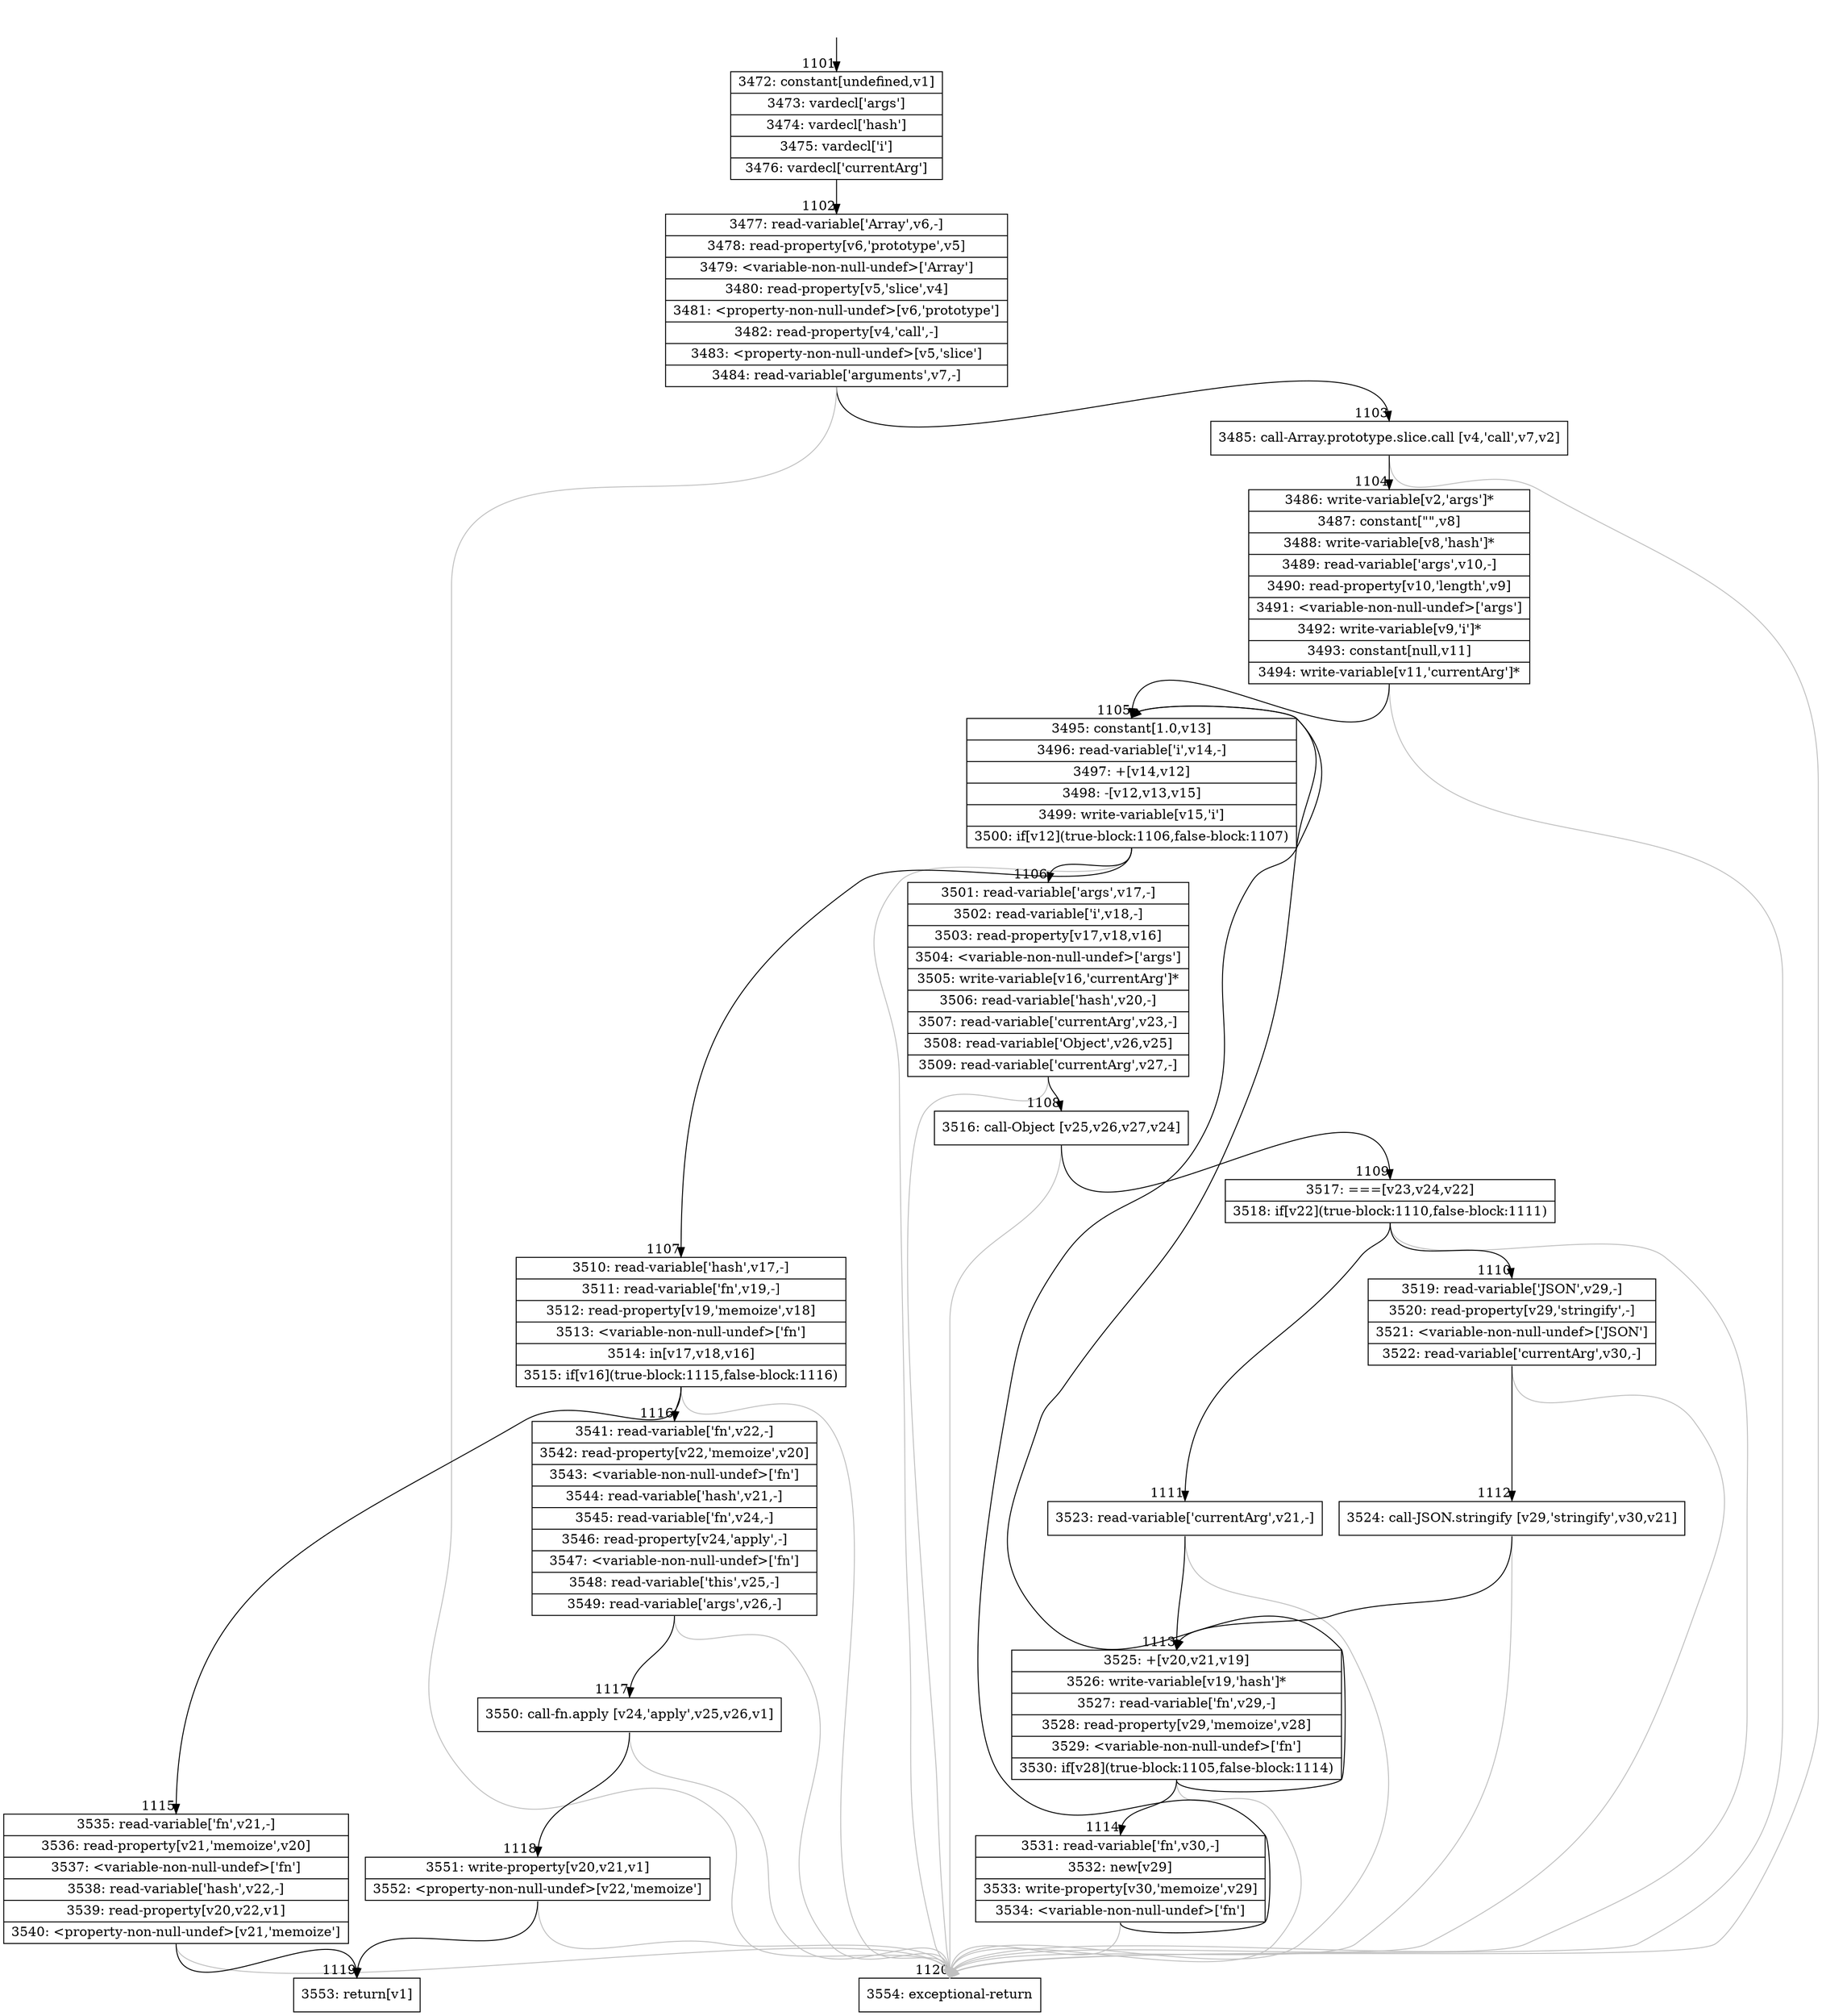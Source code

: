 digraph {
rankdir="TD"
BB_entry88[shape=none,label=""];
BB_entry88 -> BB1101 [tailport=s, headport=n, headlabel="    1101"]
BB1101 [shape=record label="{3472: constant[undefined,v1]|3473: vardecl['args']|3474: vardecl['hash']|3475: vardecl['i']|3476: vardecl['currentArg']}" ] 
BB1101 -> BB1102 [tailport=s, headport=n, headlabel="      1102"]
BB1102 [shape=record label="{3477: read-variable['Array',v6,-]|3478: read-property[v6,'prototype',v5]|3479: \<variable-non-null-undef\>['Array']|3480: read-property[v5,'slice',v4]|3481: \<property-non-null-undef\>[v6,'prototype']|3482: read-property[v4,'call',-]|3483: \<property-non-null-undef\>[v5,'slice']|3484: read-variable['arguments',v7,-]}" ] 
BB1102 -> BB1103 [tailport=s, headport=n, headlabel="      1103"]
BB1102 -> BB1120 [tailport=s, headport=n, color=gray, headlabel="      1120"]
BB1103 [shape=record label="{3485: call-Array.prototype.slice.call [v4,'call',v7,v2]}" ] 
BB1103 -> BB1104 [tailport=s, headport=n, headlabel="      1104"]
BB1103 -> BB1120 [tailport=s, headport=n, color=gray]
BB1104 [shape=record label="{3486: write-variable[v2,'args']*|3487: constant[\"\",v8]|3488: write-variable[v8,'hash']*|3489: read-variable['args',v10,-]|3490: read-property[v10,'length',v9]|3491: \<variable-non-null-undef\>['args']|3492: write-variable[v9,'i']*|3493: constant[null,v11]|3494: write-variable[v11,'currentArg']*}" ] 
BB1104 -> BB1105 [tailport=s, headport=n, headlabel="      1105"]
BB1104 -> BB1120 [tailport=s, headport=n, color=gray]
BB1105 [shape=record label="{3495: constant[1.0,v13]|3496: read-variable['i',v14,-]|3497: +[v14,v12]|3498: -[v12,v13,v15]|3499: write-variable[v15,'i']|3500: if[v12](true-block:1106,false-block:1107)}" ] 
BB1105 -> BB1106 [tailport=s, headport=n, headlabel="      1106"]
BB1105 -> BB1107 [tailport=s, headport=n, headlabel="      1107"]
BB1105 -> BB1120 [tailport=s, headport=n, color=gray]
BB1106 [shape=record label="{3501: read-variable['args',v17,-]|3502: read-variable['i',v18,-]|3503: read-property[v17,v18,v16]|3504: \<variable-non-null-undef\>['args']|3505: write-variable[v16,'currentArg']*|3506: read-variable['hash',v20,-]|3507: read-variable['currentArg',v23,-]|3508: read-variable['Object',v26,v25]|3509: read-variable['currentArg',v27,-]}" ] 
BB1106 -> BB1108 [tailport=s, headport=n, headlabel="      1108"]
BB1106 -> BB1120 [tailport=s, headport=n, color=gray]
BB1107 [shape=record label="{3510: read-variable['hash',v17,-]|3511: read-variable['fn',v19,-]|3512: read-property[v19,'memoize',v18]|3513: \<variable-non-null-undef\>['fn']|3514: in[v17,v18,v16]|3515: if[v16](true-block:1115,false-block:1116)}" ] 
BB1107 -> BB1115 [tailport=s, headport=n, headlabel="      1115"]
BB1107 -> BB1116 [tailport=s, headport=n, headlabel="      1116"]
BB1107 -> BB1120 [tailport=s, headport=n, color=gray]
BB1108 [shape=record label="{3516: call-Object [v25,v26,v27,v24]}" ] 
BB1108 -> BB1109 [tailport=s, headport=n, headlabel="      1109"]
BB1108 -> BB1120 [tailport=s, headport=n, color=gray]
BB1109 [shape=record label="{3517: ===[v23,v24,v22]|3518: if[v22](true-block:1110,false-block:1111)}" ] 
BB1109 -> BB1110 [tailport=s, headport=n, headlabel="      1110"]
BB1109 -> BB1111 [tailport=s, headport=n, headlabel="      1111"]
BB1109 -> BB1120 [tailport=s, headport=n, color=gray]
BB1110 [shape=record label="{3519: read-variable['JSON',v29,-]|3520: read-property[v29,'stringify',-]|3521: \<variable-non-null-undef\>['JSON']|3522: read-variable['currentArg',v30,-]}" ] 
BB1110 -> BB1112 [tailport=s, headport=n, headlabel="      1112"]
BB1110 -> BB1120 [tailport=s, headport=n, color=gray]
BB1111 [shape=record label="{3523: read-variable['currentArg',v21,-]}" ] 
BB1111 -> BB1113 [tailport=s, headport=n, headlabel="      1113"]
BB1111 -> BB1120 [tailport=s, headport=n, color=gray]
BB1112 [shape=record label="{3524: call-JSON.stringify [v29,'stringify',v30,v21]}" ] 
BB1112 -> BB1113 [tailport=s, headport=n]
BB1112 -> BB1120 [tailport=s, headport=n, color=gray]
BB1113 [shape=record label="{3525: +[v20,v21,v19]|3526: write-variable[v19,'hash']*|3527: read-variable['fn',v29,-]|3528: read-property[v29,'memoize',v28]|3529: \<variable-non-null-undef\>['fn']|3530: if[v28](true-block:1105,false-block:1114)}" ] 
BB1113 -> BB1105 [tailport=s, headport=n]
BB1113 -> BB1114 [tailport=s, headport=n, headlabel="      1114"]
BB1113 -> BB1120 [tailport=s, headport=n, color=gray]
BB1114 [shape=record label="{3531: read-variable['fn',v30,-]|3532: new[v29]|3533: write-property[v30,'memoize',v29]|3534: \<variable-non-null-undef\>['fn']}" ] 
BB1114 -> BB1105 [tailport=s, headport=n]
BB1114 -> BB1120 [tailport=s, headport=n, color=gray]
BB1115 [shape=record label="{3535: read-variable['fn',v21,-]|3536: read-property[v21,'memoize',v20]|3537: \<variable-non-null-undef\>['fn']|3538: read-variable['hash',v22,-]|3539: read-property[v20,v22,v1]|3540: \<property-non-null-undef\>[v21,'memoize']}" ] 
BB1115 -> BB1119 [tailport=s, headport=n, headlabel="      1119"]
BB1115 -> BB1120 [tailport=s, headport=n, color=gray]
BB1116 [shape=record label="{3541: read-variable['fn',v22,-]|3542: read-property[v22,'memoize',v20]|3543: \<variable-non-null-undef\>['fn']|3544: read-variable['hash',v21,-]|3545: read-variable['fn',v24,-]|3546: read-property[v24,'apply',-]|3547: \<variable-non-null-undef\>['fn']|3548: read-variable['this',v25,-]|3549: read-variable['args',v26,-]}" ] 
BB1116 -> BB1117 [tailport=s, headport=n, headlabel="      1117"]
BB1116 -> BB1120 [tailport=s, headport=n, color=gray]
BB1117 [shape=record label="{3550: call-fn.apply [v24,'apply',v25,v26,v1]}" ] 
BB1117 -> BB1118 [tailport=s, headport=n, headlabel="      1118"]
BB1117 -> BB1120 [tailport=s, headport=n, color=gray]
BB1118 [shape=record label="{3551: write-property[v20,v21,v1]|3552: \<property-non-null-undef\>[v22,'memoize']}" ] 
BB1118 -> BB1119 [tailport=s, headport=n]
BB1118 -> BB1120 [tailport=s, headport=n, color=gray]
BB1119 [shape=record label="{3553: return[v1]}" ] 
BB1120 [shape=record label="{3554: exceptional-return}" ] 
//#$~ 932
}
